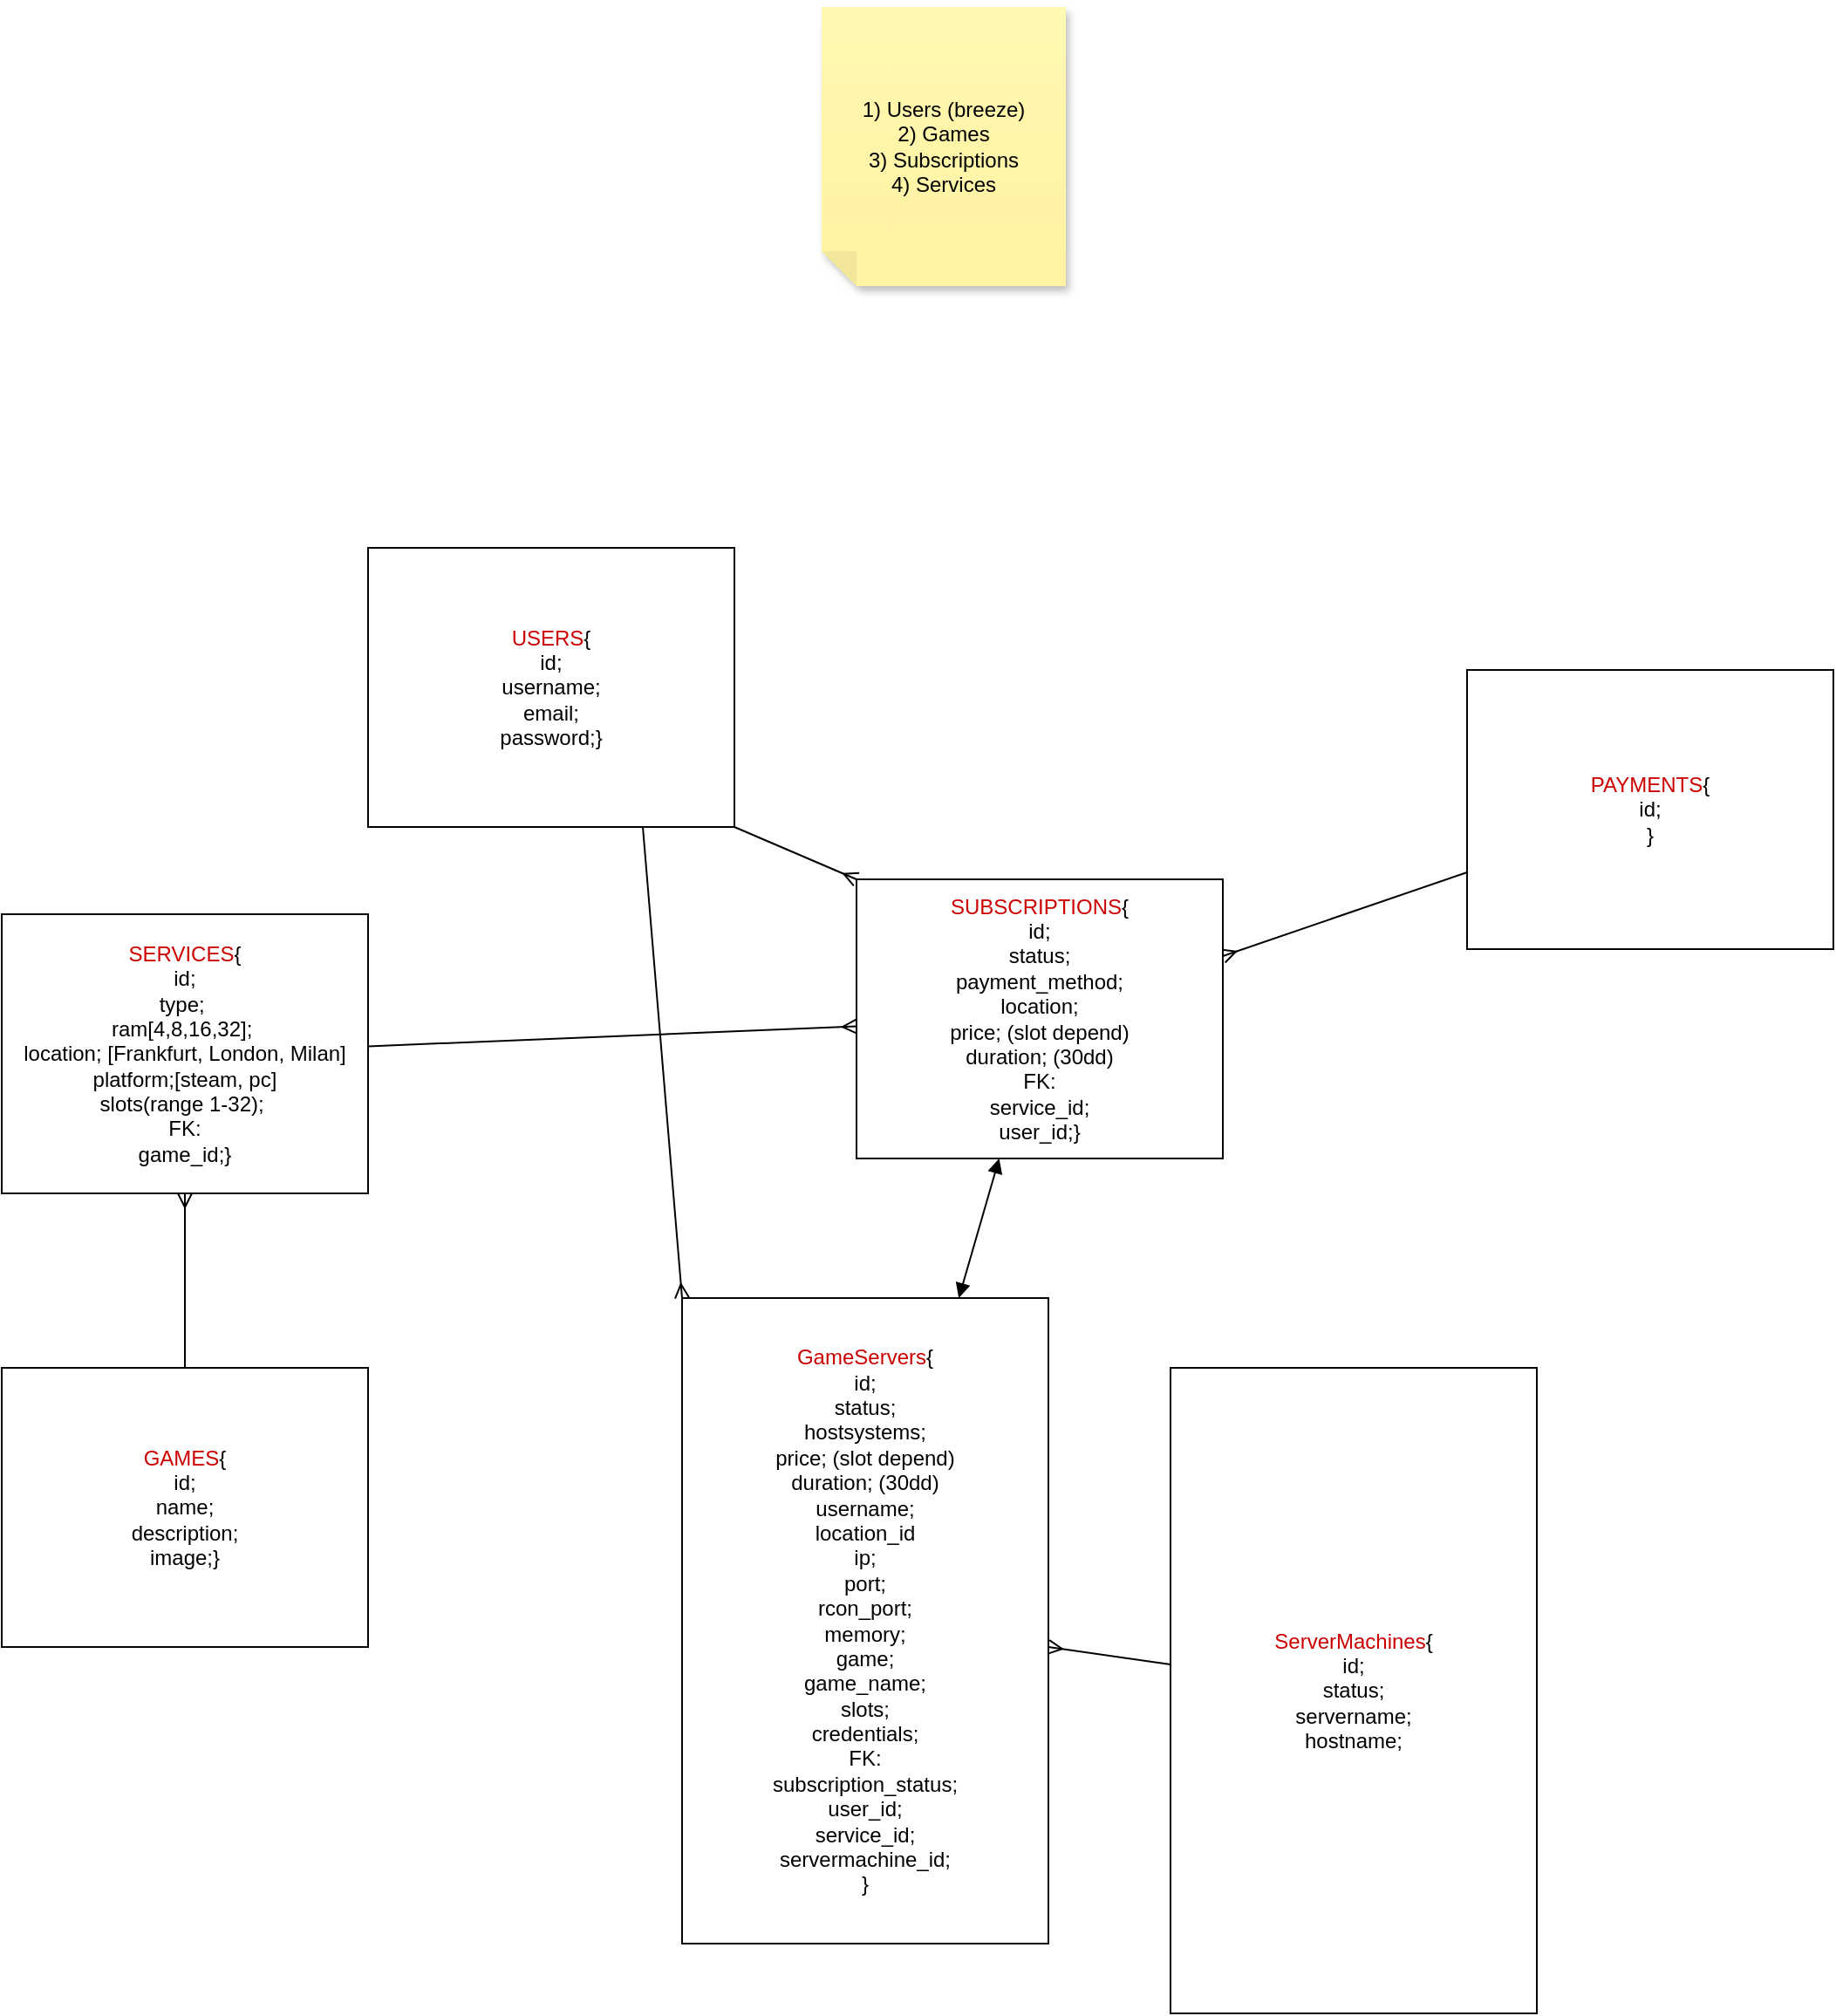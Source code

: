 <mxfile>
    <diagram id="C-CDYiopamX6YyhbsEWv" name="Page-1">
        <mxGraphModel dx="1124" dy="670" grid="1" gridSize="10" guides="1" tooltips="1" connect="1" arrows="1" fold="1" page="1" pageScale="1" pageWidth="850" pageHeight="1100" math="0" shadow="0">
            <root>
                <mxCell id="0"/>
                <mxCell id="1" parent="0"/>
                <mxCell id="259" style="edgeStyle=none;html=1;exitX=0.75;exitY=1;exitDx=0;exitDy=0;entryX=0;entryY=0;entryDx=0;entryDy=0;endArrow=ERmany;endFill=0;" edge="1" parent="1" source="231" target="254">
                    <mxGeometry relative="1" as="geometry"/>
                </mxCell>
                <mxCell id="231" value="&lt;font color=&quot;#cc0000&quot;&gt;USERS&lt;/font&gt;{&lt;br&gt;id;&lt;br&gt;username;&lt;br&gt;email;&lt;br&gt;password;}" style="whiteSpace=wrap;html=1;" parent="1" vertex="1">
                    <mxGeometry x="960" y="510" width="210" height="160" as="geometry"/>
                </mxCell>
                <mxCell id="248" style="edgeStyle=none;html=1;exitX=0.5;exitY=1;exitDx=0;exitDy=0;entryX=0.5;entryY=0;entryDx=0;entryDy=0;fontColor=#CC0000;startArrow=ERmany;startFill=0;endArrow=none;endFill=0;" parent="1" source="234" target="247" edge="1">
                    <mxGeometry relative="1" as="geometry"/>
                </mxCell>
                <mxCell id="234" value="&lt;font color=&quot;#cc0000&quot;&gt;SERVICES&lt;/font&gt;{&lt;br&gt;id;&lt;br&gt;type;&amp;nbsp;&lt;br&gt;ram[4,8,16,32];&amp;nbsp;&lt;br&gt;location; [Frankfurt, London, Milan]&lt;br&gt;platform;[steam, pc]&lt;br&gt;slots(range 1-32);&amp;nbsp;&lt;br&gt;FK:&lt;br&gt;game_id;}" style="whiteSpace=wrap;html=1;" parent="1" vertex="1">
                    <mxGeometry x="750" y="720" width="210" height="160" as="geometry"/>
                </mxCell>
                <mxCell id="247" value="&lt;font color=&quot;#cc0000&quot;&gt;GAMES&lt;/font&gt;{&lt;br&gt;id;&lt;br&gt;name;&lt;br&gt;description;&lt;br&gt;image;}" style="whiteSpace=wrap;html=1;" parent="1" vertex="1">
                    <mxGeometry x="750" y="980" width="210" height="160" as="geometry"/>
                </mxCell>
                <mxCell id="250" value="" style="edgeStyle=none;html=1;startArrow=ERmany;startFill=0;endArrow=none;endFill=0;" parent="1" source="249" target="234" edge="1">
                    <mxGeometry relative="1" as="geometry"/>
                </mxCell>
                <mxCell id="251" style="edgeStyle=none;html=1;exitX=0;exitY=0;exitDx=0;exitDy=0;startArrow=ERmany;startFill=0;endArrow=none;endFill=0;entryX=1;entryY=1;entryDx=0;entryDy=0;" parent="1" source="249" target="231" edge="1">
                    <mxGeometry relative="1" as="geometry"/>
                </mxCell>
                <mxCell id="256" value="" style="edgeStyle=none;html=1;startArrow=block;startFill=1;endArrow=block;endFill=1;" parent="1" source="249" target="254" edge="1">
                    <mxGeometry relative="1" as="geometry">
                        <mxPoint x="1290" y="980" as="targetPoint"/>
                    </mxGeometry>
                </mxCell>
                <mxCell id="257" value="" style="edgeStyle=none;html=1;startArrow=ERmany;startFill=0;endArrow=none;endFill=0;" parent="1" source="249" target="253" edge="1">
                    <mxGeometry relative="1" as="geometry"/>
                </mxCell>
                <mxCell id="249" value="&lt;font color=&quot;#cc0000&quot;&gt;SUBSCRIPTIONS&lt;/font&gt;{&lt;br&gt;id;&lt;br&gt;status;&lt;br&gt;payment_method;&lt;br&gt;location;&lt;br&gt;price; (slot depend)&lt;br&gt;duration; (30dd)&lt;br&gt;FK:&lt;br&gt;service_id;&lt;br&gt;user_id;}" style="whiteSpace=wrap;html=1;" parent="1" vertex="1">
                    <mxGeometry x="1240" y="700" width="210" height="160" as="geometry"/>
                </mxCell>
                <mxCell id="252" value="1) Users (breeze)&lt;br&gt;2) Games&lt;br&gt;3) Subscriptions&lt;br&gt;4) Services" style="shape=note;whiteSpace=wrap;html=1;backgroundOutline=1;fontColor=#000000;darkOpacity=0.05;fillColor=#FFF9B2;strokeColor=none;fillStyle=solid;direction=west;gradientDirection=north;gradientColor=#FFF2A1;shadow=1;size=20;pointerEvents=1;" parent="1" vertex="1">
                    <mxGeometry x="1220" y="200" width="140" height="160" as="geometry"/>
                </mxCell>
                <mxCell id="253" value="&lt;font color=&quot;#cc0000&quot;&gt;PAYMENTS&lt;/font&gt;{&lt;br&gt;id;&lt;br&gt;}" style="whiteSpace=wrap;html=1;" parent="1" vertex="1">
                    <mxGeometry x="1590" y="580" width="210" height="160" as="geometry"/>
                </mxCell>
                <mxCell id="258" value="" style="edgeStyle=none;html=1;startArrow=ERmany;startFill=0;endArrow=none;endFill=0;" parent="1" source="254" target="255" edge="1">
                    <mxGeometry relative="1" as="geometry"/>
                </mxCell>
                <mxCell id="254" value="&lt;font color=&quot;#cc0000&quot;&gt;GameServers&lt;/font&gt;{&lt;br&gt;id;&lt;br&gt;status;&lt;br&gt;hostsystems;&lt;br&gt;price; (slot depend)&lt;br&gt;duration; (30dd)&lt;br&gt;username;&lt;br&gt;location_id&lt;br&gt;ip;&lt;br&gt;port;&lt;br&gt;rcon_port;&lt;br&gt;memory;&lt;br&gt;game;&lt;br&gt;game_name;&lt;br&gt;slots;&lt;br&gt;credentials;&lt;br&gt;FK:&lt;br&gt;subscription_status;&lt;br&gt;user_id;&lt;br&gt;service_id;&lt;br&gt;servermachine_id;&lt;br&gt;}" style="whiteSpace=wrap;html=1;" parent="1" vertex="1">
                    <mxGeometry x="1140" y="940" width="210" height="370" as="geometry"/>
                </mxCell>
                <mxCell id="255" value="&lt;font color=&quot;#cc0000&quot;&gt;ServerMachines&lt;/font&gt;{&lt;br&gt;id;&lt;br&gt;status;&lt;br&gt;servername;&lt;br&gt;hostname;&lt;br&gt;" style="whiteSpace=wrap;html=1;" parent="1" vertex="1">
                    <mxGeometry x="1420" y="980" width="210" height="370" as="geometry"/>
                </mxCell>
            </root>
        </mxGraphModel>
    </diagram>
</mxfile>